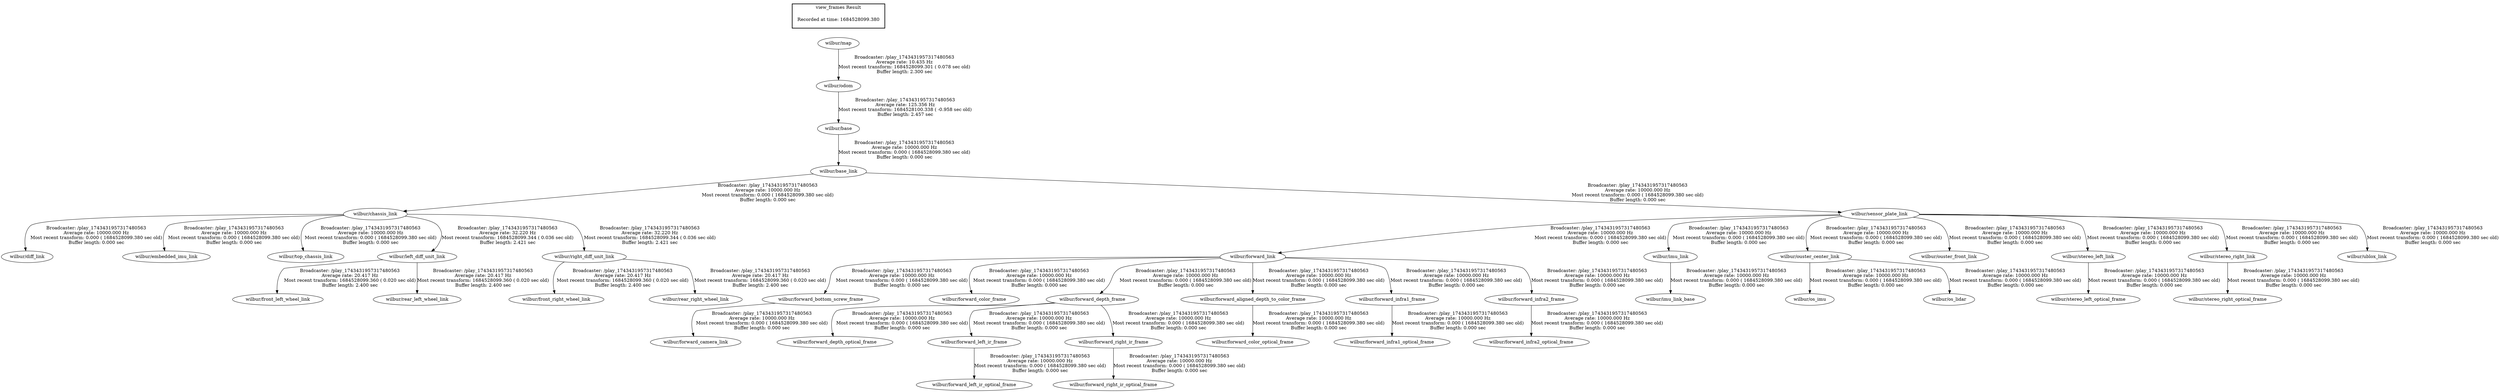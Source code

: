 digraph G {
"wilbur/base" -> "wilbur/base_link"[label="Broadcaster: /play_1743431957317480563\nAverage rate: 10000.000 Hz\nMost recent transform: 0.000 ( 1684528099.380 sec old)\nBuffer length: 0.000 sec\n"];
"wilbur/odom" -> "wilbur/base"[label="Broadcaster: /play_1743431957317480563\nAverage rate: 125.356 Hz\nMost recent transform: 1684528100.338 ( -0.958 sec old)\nBuffer length: 2.457 sec\n"];
"wilbur/base_link" -> "wilbur/chassis_link"[label="Broadcaster: /play_1743431957317480563\nAverage rate: 10000.000 Hz\nMost recent transform: 0.000 ( 1684528099.380 sec old)\nBuffer length: 0.000 sec\n"];
"wilbur/chassis_link" -> "wilbur/diff_link"[label="Broadcaster: /play_1743431957317480563\nAverage rate: 10000.000 Hz\nMost recent transform: 0.000 ( 1684528099.380 sec old)\nBuffer length: 0.000 sec\n"];
"wilbur/chassis_link" -> "wilbur/embedded_imu_link"[label="Broadcaster: /play_1743431957317480563\nAverage rate: 10000.000 Hz\nMost recent transform: 0.000 ( 1684528099.380 sec old)\nBuffer length: 0.000 sec\n"];
"wilbur/forward_link" -> "wilbur/forward_bottom_screw_frame"[label="Broadcaster: /play_1743431957317480563\nAverage rate: 10000.000 Hz\nMost recent transform: 0.000 ( 1684528099.380 sec old)\nBuffer length: 0.000 sec\n"];
"wilbur/sensor_plate_link" -> "wilbur/forward_link"[label="Broadcaster: /play_1743431957317480563\nAverage rate: 10000.000 Hz\nMost recent transform: 0.000 ( 1684528099.380 sec old)\nBuffer length: 0.000 sec\n"];
"wilbur/forward_bottom_screw_frame" -> "wilbur/forward_camera_link"[label="Broadcaster: /play_1743431957317480563\nAverage rate: 10000.000 Hz\nMost recent transform: 0.000 ( 1684528099.380 sec old)\nBuffer length: 0.000 sec\n"];
"wilbur/forward_link" -> "wilbur/forward_color_frame"[label="Broadcaster: /play_1743431957317480563\nAverage rate: 10000.000 Hz\nMost recent transform: 0.000 ( 1684528099.380 sec old)\nBuffer length: 0.000 sec\n"];
"wilbur/forward_link" -> "wilbur/forward_depth_frame"[label="Broadcaster: /play_1743431957317480563\nAverage rate: 10000.000 Hz\nMost recent transform: 0.000 ( 1684528099.380 sec old)\nBuffer length: 0.000 sec\n"];
"wilbur/forward_aligned_depth_to_color_frame" -> "wilbur/forward_color_optical_frame"[label="Broadcaster: /play_1743431957317480563\nAverage rate: 10000.000 Hz\nMost recent transform: 0.000 ( 1684528099.380 sec old)\nBuffer length: 0.000 sec\n"];
"wilbur/forward_depth_frame" -> "wilbur/forward_depth_optical_frame"[label="Broadcaster: /play_1743431957317480563\nAverage rate: 10000.000 Hz\nMost recent transform: 0.000 ( 1684528099.380 sec old)\nBuffer length: 0.000 sec\n"];
"wilbur/base_link" -> "wilbur/sensor_plate_link"[label="Broadcaster: /play_1743431957317480563\nAverage rate: 10000.000 Hz\nMost recent transform: 0.000 ( 1684528099.380 sec old)\nBuffer length: 0.000 sec\n"];
"wilbur/forward_depth_frame" -> "wilbur/forward_left_ir_frame"[label="Broadcaster: /play_1743431957317480563\nAverage rate: 10000.000 Hz\nMost recent transform: 0.000 ( 1684528099.380 sec old)\nBuffer length: 0.000 sec\n"];
"wilbur/forward_left_ir_frame" -> "wilbur/forward_left_ir_optical_frame"[label="Broadcaster: /play_1743431957317480563\nAverage rate: 10000.000 Hz\nMost recent transform: 0.000 ( 1684528099.380 sec old)\nBuffer length: 0.000 sec\n"];
"wilbur/forward_depth_frame" -> "wilbur/forward_right_ir_frame"[label="Broadcaster: /play_1743431957317480563\nAverage rate: 10000.000 Hz\nMost recent transform: 0.000 ( 1684528099.380 sec old)\nBuffer length: 0.000 sec\n"];
"wilbur/forward_right_ir_frame" -> "wilbur/forward_right_ir_optical_frame"[label="Broadcaster: /play_1743431957317480563\nAverage rate: 10000.000 Hz\nMost recent transform: 0.000 ( 1684528099.380 sec old)\nBuffer length: 0.000 sec\n"];
"wilbur/sensor_plate_link" -> "wilbur/imu_link"[label="Broadcaster: /play_1743431957317480563\nAverage rate: 10000.000 Hz\nMost recent transform: 0.000 ( 1684528099.380 sec old)\nBuffer length: 0.000 sec\n"];
"wilbur/sensor_plate_link" -> "wilbur/ouster_center_link"[label="Broadcaster: /play_1743431957317480563\nAverage rate: 10000.000 Hz\nMost recent transform: 0.000 ( 1684528099.380 sec old)\nBuffer length: 0.000 sec\n"];
"wilbur/sensor_plate_link" -> "wilbur/ouster_front_link"[label="Broadcaster: /play_1743431957317480563\nAverage rate: 10000.000 Hz\nMost recent transform: 0.000 ( 1684528099.380 sec old)\nBuffer length: 0.000 sec\n"];
"wilbur/sensor_plate_link" -> "wilbur/stereo_left_link"[label="Broadcaster: /play_1743431957317480563\nAverage rate: 10000.000 Hz\nMost recent transform: 0.000 ( 1684528099.380 sec old)\nBuffer length: 0.000 sec\n"];
"wilbur/stereo_left_link" -> "wilbur/stereo_left_optical_frame"[label="Broadcaster: /play_1743431957317480563\nAverage rate: 10000.000 Hz\nMost recent transform: 0.000 ( 1684528099.380 sec old)\nBuffer length: 0.000 sec\n"];
"wilbur/sensor_plate_link" -> "wilbur/stereo_right_link"[label="Broadcaster: /play_1743431957317480563\nAverage rate: 10000.000 Hz\nMost recent transform: 0.000 ( 1684528099.380 sec old)\nBuffer length: 0.000 sec\n"];
"wilbur/stereo_right_link" -> "wilbur/stereo_right_optical_frame"[label="Broadcaster: /play_1743431957317480563\nAverage rate: 10000.000 Hz\nMost recent transform: 0.000 ( 1684528099.380 sec old)\nBuffer length: 0.000 sec\n"];
"wilbur/chassis_link" -> "wilbur/top_chassis_link"[label="Broadcaster: /play_1743431957317480563\nAverage rate: 10000.000 Hz\nMost recent transform: 0.000 ( 1684528099.380 sec old)\nBuffer length: 0.000 sec\n"];
"wilbur/sensor_plate_link" -> "wilbur/ublox_link"[label="Broadcaster: /play_1743431957317480563\nAverage rate: 10000.000 Hz\nMost recent transform: 0.000 ( 1684528099.380 sec old)\nBuffer length: 0.000 sec\n"];
"wilbur/imu_link" -> "wilbur/imu_link_base"[label="Broadcaster: /play_1743431957317480563\nAverage rate: 10000.000 Hz\nMost recent transform: 0.000 ( 1684528099.380 sec old)\nBuffer length: 0.000 sec\n"];
"wilbur/ouster_center_link" -> "wilbur/os_imu"[label="Broadcaster: /play_1743431957317480563\nAverage rate: 10000.000 Hz\nMost recent transform: 0.000 ( 1684528099.380 sec old)\nBuffer length: 0.000 sec\n"];
"wilbur/ouster_center_link" -> "wilbur/os_lidar"[label="Broadcaster: /play_1743431957317480563\nAverage rate: 10000.000 Hz\nMost recent transform: 0.000 ( 1684528099.380 sec old)\nBuffer length: 0.000 sec\n"];
"wilbur/forward_link" -> "wilbur/forward_aligned_depth_to_color_frame"[label="Broadcaster: /play_1743431957317480563\nAverage rate: 10000.000 Hz\nMost recent transform: 0.000 ( 1684528099.380 sec old)\nBuffer length: 0.000 sec\n"];
"wilbur/forward_link" -> "wilbur/forward_infra1_frame"[label="Broadcaster: /play_1743431957317480563\nAverage rate: 10000.000 Hz\nMost recent transform: 0.000 ( 1684528099.380 sec old)\nBuffer length: 0.000 sec\n"];
"wilbur/forward_infra1_frame" -> "wilbur/forward_infra1_optical_frame"[label="Broadcaster: /play_1743431957317480563\nAverage rate: 10000.000 Hz\nMost recent transform: 0.000 ( 1684528099.380 sec old)\nBuffer length: 0.000 sec\n"];
"wilbur/forward_link" -> "wilbur/forward_infra2_frame"[label="Broadcaster: /play_1743431957317480563\nAverage rate: 10000.000 Hz\nMost recent transform: 0.000 ( 1684528099.380 sec old)\nBuffer length: 0.000 sec\n"];
"wilbur/forward_infra2_frame" -> "wilbur/forward_infra2_optical_frame"[label="Broadcaster: /play_1743431957317480563\nAverage rate: 10000.000 Hz\nMost recent transform: 0.000 ( 1684528099.380 sec old)\nBuffer length: 0.000 sec\n"];
"wilbur/chassis_link" -> "wilbur/left_diff_unit_link"[label="Broadcaster: /play_1743431957317480563\nAverage rate: 32.220 Hz\nMost recent transform: 1684528099.344 ( 0.036 sec old)\nBuffer length: 2.421 sec\n"];
"wilbur/chassis_link" -> "wilbur/right_diff_unit_link"[label="Broadcaster: /play_1743431957317480563\nAverage rate: 32.220 Hz\nMost recent transform: 1684528099.344 ( 0.036 sec old)\nBuffer length: 2.421 sec\n"];
"wilbur/map" -> "wilbur/odom"[label="Broadcaster: /play_1743431957317480563\nAverage rate: 10.435 Hz\nMost recent transform: 1684528099.301 ( 0.078 sec old)\nBuffer length: 2.300 sec\n"];
"wilbur/left_diff_unit_link" -> "wilbur/front_left_wheel_link"[label="Broadcaster: /play_1743431957317480563\nAverage rate: 20.417 Hz\nMost recent transform: 1684528099.360 ( 0.020 sec old)\nBuffer length: 2.400 sec\n"];
"wilbur/right_diff_unit_link" -> "wilbur/front_right_wheel_link"[label="Broadcaster: /play_1743431957317480563\nAverage rate: 20.417 Hz\nMost recent transform: 1684528099.360 ( 0.020 sec old)\nBuffer length: 2.400 sec\n"];
"wilbur/left_diff_unit_link" -> "wilbur/rear_left_wheel_link"[label="Broadcaster: /play_1743431957317480563\nAverage rate: 20.417 Hz\nMost recent transform: 1684528099.360 ( 0.020 sec old)\nBuffer length: 2.400 sec\n"];
"wilbur/right_diff_unit_link" -> "wilbur/rear_right_wheel_link"[label="Broadcaster: /play_1743431957317480563\nAverage rate: 20.417 Hz\nMost recent transform: 1684528099.360 ( 0.020 sec old)\nBuffer length: 2.400 sec\n"];
edge [style=invis];
 subgraph cluster_legend { style=bold; color=black; label ="view_frames Result";
"Recorded at time: 1684528099.380"[ shape=plaintext ] ;
 }->"wilbur/map";
}